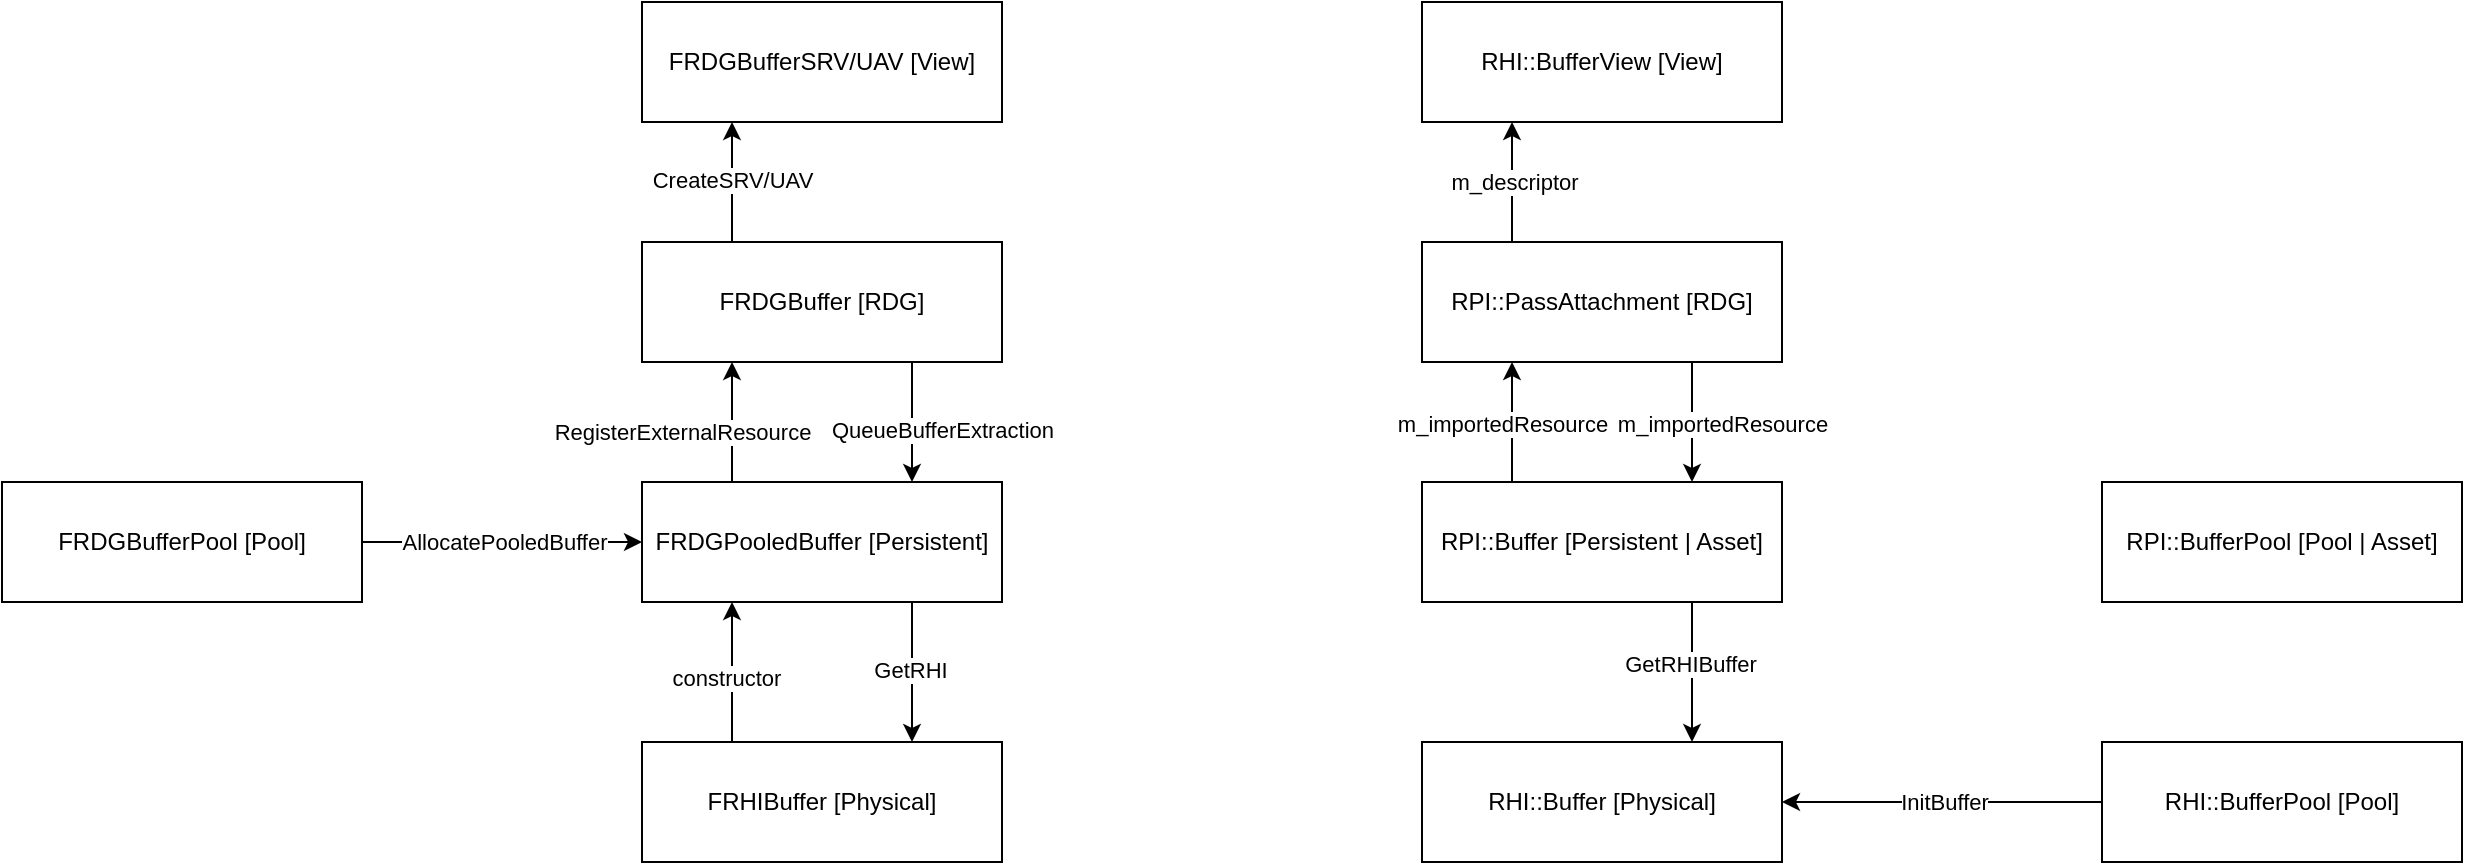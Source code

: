 <mxfile version="28.0.6">
  <diagram name="第 1 页" id="qQoMLbe446UCx21tgDgP">
    <mxGraphModel dx="2040" dy="631" grid="1" gridSize="10" guides="1" tooltips="1" connect="1" arrows="1" fold="1" page="1" pageScale="1" pageWidth="827" pageHeight="1169" math="0" shadow="0">
      <root>
        <mxCell id="0" />
        <mxCell id="1" parent="0" />
        <mxCell id="21PZatJOxBAHX9u_luXF-14" style="edgeStyle=orthogonalEdgeStyle;orthogonalLoop=1;jettySize=auto;html=1;exitX=0.75;exitY=1;exitDx=0;exitDy=0;entryX=0.75;entryY=0;entryDx=0;entryDy=0;" parent="1" source="NCb64TqYSXtvt93eE6UL-1" target="21PZatJOxBAHX9u_luXF-1" edge="1">
          <mxGeometry relative="1" as="geometry" />
        </mxCell>
        <mxCell id="21PZatJOxBAHX9u_luXF-15" value="QueueBufferExtraction" style="edgeLabel;html=1;align=center;verticalAlign=middle;resizable=0;points=[];" parent="21PZatJOxBAHX9u_luXF-14" vertex="1" connectable="0">
          <mxGeometry x="0.122" relative="1" as="geometry">
            <mxPoint x="15" as="offset" />
          </mxGeometry>
        </mxCell>
        <mxCell id="21PZatJOxBAHX9u_luXF-16" style="edgeStyle=orthogonalEdgeStyle;orthogonalLoop=1;jettySize=auto;html=1;exitX=0.25;exitY=0;exitDx=0;exitDy=0;entryX=0.25;entryY=1;entryDx=0;entryDy=0;" parent="1" source="NCb64TqYSXtvt93eE6UL-1" target="21PZatJOxBAHX9u_luXF-6" edge="1">
          <mxGeometry relative="1" as="geometry" />
        </mxCell>
        <mxCell id="21PZatJOxBAHX9u_luXF-18" value="CreateSRV/UAV" style="edgeLabel;html=1;align=center;verticalAlign=middle;resizable=0;points=[];" parent="21PZatJOxBAHX9u_luXF-16" vertex="1" connectable="0">
          <mxGeometry x="0.044" relative="1" as="geometry">
            <mxPoint as="offset" />
          </mxGeometry>
        </mxCell>
        <mxCell id="NCb64TqYSXtvt93eE6UL-1" value="FRDGBuffer [RDG]" style="rounded=0;whiteSpace=wrap;html=1;" parent="1" vertex="1">
          <mxGeometry x="200" y="120" width="180" height="60" as="geometry" />
        </mxCell>
        <mxCell id="21PZatJOxBAHX9u_luXF-10" style="edgeStyle=orthogonalEdgeStyle;orthogonalLoop=1;jettySize=auto;html=1;exitX=0.75;exitY=1;exitDx=0;exitDy=0;entryX=0.75;entryY=0;entryDx=0;entryDy=0;" parent="1" source="21PZatJOxBAHX9u_luXF-1" target="21PZatJOxBAHX9u_luXF-2" edge="1">
          <mxGeometry relative="1" as="geometry" />
        </mxCell>
        <mxCell id="21PZatJOxBAHX9u_luXF-11" value="GetRHI" style="edgeLabel;html=1;align=center;verticalAlign=middle;resizable=0;points=[];" parent="21PZatJOxBAHX9u_luXF-10" vertex="1" connectable="0">
          <mxGeometry x="-0.038" y="-1" relative="1" as="geometry">
            <mxPoint as="offset" />
          </mxGeometry>
        </mxCell>
        <mxCell id="21PZatJOxBAHX9u_luXF-12" style="edgeStyle=orthogonalEdgeStyle;orthogonalLoop=1;jettySize=auto;html=1;exitX=0.25;exitY=0;exitDx=0;exitDy=0;entryX=0.25;entryY=1;entryDx=0;entryDy=0;" parent="1" source="21PZatJOxBAHX9u_luXF-1" target="NCb64TqYSXtvt93eE6UL-1" edge="1">
          <mxGeometry relative="1" as="geometry" />
        </mxCell>
        <mxCell id="21PZatJOxBAHX9u_luXF-13" value="RegisterExternalResource" style="edgeLabel;html=1;align=center;verticalAlign=middle;resizable=0;points=[];" parent="21PZatJOxBAHX9u_luXF-12" vertex="1" connectable="0">
          <mxGeometry x="-0.156" y="-2" relative="1" as="geometry">
            <mxPoint x="-27" as="offset" />
          </mxGeometry>
        </mxCell>
        <mxCell id="21PZatJOxBAHX9u_luXF-1" value="FRDGPooledBuffer [Persistent]" style="rounded=0;whiteSpace=wrap;html=1;" parent="1" vertex="1">
          <mxGeometry x="200" y="240" width="180" height="60" as="geometry" />
        </mxCell>
        <mxCell id="21PZatJOxBAHX9u_luXF-8" style="edgeStyle=orthogonalEdgeStyle;orthogonalLoop=1;jettySize=auto;html=1;exitX=0.25;exitY=0;exitDx=0;exitDy=0;entryX=0.25;entryY=1;entryDx=0;entryDy=0;" parent="1" source="21PZatJOxBAHX9u_luXF-2" target="21PZatJOxBAHX9u_luXF-1" edge="1">
          <mxGeometry relative="1" as="geometry" />
        </mxCell>
        <mxCell id="21PZatJOxBAHX9u_luXF-9" value="constructor" style="edgeLabel;html=1;align=center;verticalAlign=middle;resizable=0;points=[];" parent="21PZatJOxBAHX9u_luXF-8" vertex="1" connectable="0">
          <mxGeometry x="-0.076" y="3" relative="1" as="geometry">
            <mxPoint as="offset" />
          </mxGeometry>
        </mxCell>
        <mxCell id="21PZatJOxBAHX9u_luXF-2" value="FRHIBuffer [Physical]" style="rounded=0;whiteSpace=wrap;html=1;" parent="1" vertex="1">
          <mxGeometry x="200" y="370" width="180" height="60" as="geometry" />
        </mxCell>
        <mxCell id="21PZatJOxBAHX9u_luXF-23" style="edgeStyle=orthogonalEdgeStyle;orthogonalLoop=1;jettySize=auto;html=1;exitX=0.25;exitY=0;exitDx=0;exitDy=0;entryX=0.25;entryY=1;entryDx=0;entryDy=0;" parent="1" source="21PZatJOxBAHX9u_luXF-3" target="21PZatJOxBAHX9u_luXF-7" edge="1">
          <mxGeometry relative="1" as="geometry" />
        </mxCell>
        <mxCell id="21PZatJOxBAHX9u_luXF-27" value="m_descriptor" style="edgeLabel;html=1;align=center;verticalAlign=middle;resizable=0;points=[];" parent="21PZatJOxBAHX9u_luXF-23" vertex="1" connectable="0">
          <mxGeometry x="0.111" y="-1" relative="1" as="geometry">
            <mxPoint y="3" as="offset" />
          </mxGeometry>
        </mxCell>
        <mxCell id="21PZatJOxBAHX9u_luXF-24" style="edgeStyle=orthogonalEdgeStyle;orthogonalLoop=1;jettySize=auto;html=1;exitX=0.75;exitY=1;exitDx=0;exitDy=0;entryX=0.75;entryY=0;entryDx=0;entryDy=0;" parent="1" source="21PZatJOxBAHX9u_luXF-3" target="21PZatJOxBAHX9u_luXF-5" edge="1">
          <mxGeometry relative="1" as="geometry" />
        </mxCell>
        <mxCell id="21PZatJOxBAHX9u_luXF-26" value="m_importedResource" style="edgeLabel;html=1;align=center;verticalAlign=middle;resizable=0;points=[];" parent="21PZatJOxBAHX9u_luXF-24" vertex="1" connectable="0">
          <mxGeometry x="0.022" y="2" relative="1" as="geometry">
            <mxPoint x="13" as="offset" />
          </mxGeometry>
        </mxCell>
        <mxCell id="21PZatJOxBAHX9u_luXF-3" value="RPI::PassAttachment [RDG]" style="rounded=0;whiteSpace=wrap;html=1;" parent="1" vertex="1">
          <mxGeometry x="590" y="120" width="180" height="60" as="geometry" />
        </mxCell>
        <mxCell id="21PZatJOxBAHX9u_luXF-4" value="RHI::Buffer [Physical]" style="rounded=0;whiteSpace=wrap;html=1;" parent="1" vertex="1">
          <mxGeometry x="590" y="370" width="180" height="60" as="geometry" />
        </mxCell>
        <mxCell id="21PZatJOxBAHX9u_luXF-19" style="edgeStyle=orthogonalEdgeStyle;orthogonalLoop=1;jettySize=auto;html=1;exitX=0.75;exitY=1;exitDx=0;exitDy=0;entryX=0.75;entryY=0;entryDx=0;entryDy=0;" parent="1" source="21PZatJOxBAHX9u_luXF-5" target="21PZatJOxBAHX9u_luXF-4" edge="1">
          <mxGeometry relative="1" as="geometry" />
        </mxCell>
        <mxCell id="21PZatJOxBAHX9u_luXF-20" value="GetRHIBuffer" style="edgeLabel;html=1;align=center;verticalAlign=middle;resizable=0;points=[];" parent="21PZatJOxBAHX9u_luXF-19" vertex="1" connectable="0">
          <mxGeometry x="-0.124" y="-1" relative="1" as="geometry">
            <mxPoint as="offset" />
          </mxGeometry>
        </mxCell>
        <mxCell id="21PZatJOxBAHX9u_luXF-21" style="edgeStyle=orthogonalEdgeStyle;orthogonalLoop=1;jettySize=auto;html=1;exitX=0.25;exitY=0;exitDx=0;exitDy=0;entryX=0.25;entryY=1;entryDx=0;entryDy=0;" parent="1" source="21PZatJOxBAHX9u_luXF-5" target="21PZatJOxBAHX9u_luXF-3" edge="1">
          <mxGeometry relative="1" as="geometry" />
        </mxCell>
        <mxCell id="21PZatJOxBAHX9u_luXF-22" value="m_importedResource" style="edgeLabel;html=1;align=center;verticalAlign=middle;resizable=0;points=[];" parent="21PZatJOxBAHX9u_luXF-21" vertex="1" connectable="0">
          <mxGeometry x="-0.022" relative="1" as="geometry">
            <mxPoint x="-5" as="offset" />
          </mxGeometry>
        </mxCell>
        <mxCell id="21PZatJOxBAHX9u_luXF-5" value="RPI::Buffer [Persistent | Asset]" style="rounded=0;whiteSpace=wrap;html=1;" parent="1" vertex="1">
          <mxGeometry x="590" y="240" width="180" height="60" as="geometry" />
        </mxCell>
        <mxCell id="21PZatJOxBAHX9u_luXF-6" value="FRDGBufferSRV/UAV [View]" style="rounded=0;whiteSpace=wrap;html=1;" parent="1" vertex="1">
          <mxGeometry x="200" width="180" height="60" as="geometry" />
        </mxCell>
        <mxCell id="21PZatJOxBAHX9u_luXF-7" value="RHI::BufferView [View]" style="rounded=0;whiteSpace=wrap;html=1;" parent="1" vertex="1">
          <mxGeometry x="590" width="180" height="60" as="geometry" />
        </mxCell>
        <mxCell id="dF8RnB-I_yv6K1FxDzUF-3" style="edgeStyle=orthogonalEdgeStyle;rounded=0;orthogonalLoop=1;jettySize=auto;html=1;exitX=1;exitY=0.5;exitDx=0;exitDy=0;entryX=0;entryY=0.5;entryDx=0;entryDy=0;" edge="1" parent="1" source="dF8RnB-I_yv6K1FxDzUF-1" target="21PZatJOxBAHX9u_luXF-1">
          <mxGeometry relative="1" as="geometry" />
        </mxCell>
        <mxCell id="dF8RnB-I_yv6K1FxDzUF-4" value="AllocatePooledBuffer" style="edgeLabel;html=1;align=center;verticalAlign=middle;resizable=0;points=[];" vertex="1" connectable="0" parent="dF8RnB-I_yv6K1FxDzUF-3">
          <mxGeometry x="-0.238" y="-1" relative="1" as="geometry">
            <mxPoint x="17" y="-1" as="offset" />
          </mxGeometry>
        </mxCell>
        <mxCell id="dF8RnB-I_yv6K1FxDzUF-1" value="FRDGBufferPool [Pool]" style="rounded=0;whiteSpace=wrap;html=1;" vertex="1" parent="1">
          <mxGeometry x="-120" y="240" width="180" height="60" as="geometry" />
        </mxCell>
        <mxCell id="dF8RnB-I_yv6K1FxDzUF-5" value="RPI::BufferPool [Pool | Asset]" style="rounded=0;whiteSpace=wrap;html=1;" vertex="1" parent="1">
          <mxGeometry x="930" y="240" width="180" height="60" as="geometry" />
        </mxCell>
        <mxCell id="dF8RnB-I_yv6K1FxDzUF-8" style="edgeStyle=orthogonalEdgeStyle;rounded=0;orthogonalLoop=1;jettySize=auto;html=1;exitX=0;exitY=0.5;exitDx=0;exitDy=0;entryX=1;entryY=0.5;entryDx=0;entryDy=0;" edge="1" parent="1" source="dF8RnB-I_yv6K1FxDzUF-7" target="21PZatJOxBAHX9u_luXF-4">
          <mxGeometry relative="1" as="geometry" />
        </mxCell>
        <mxCell id="dF8RnB-I_yv6K1FxDzUF-9" value="InitBuffer" style="edgeLabel;html=1;align=center;verticalAlign=middle;resizable=0;points=[];" vertex="1" connectable="0" parent="dF8RnB-I_yv6K1FxDzUF-8">
          <mxGeometry x="0.158" y="-1" relative="1" as="geometry">
            <mxPoint x="13" y="1" as="offset" />
          </mxGeometry>
        </mxCell>
        <mxCell id="dF8RnB-I_yv6K1FxDzUF-7" value="RHI::BufferPool [Pool]" style="rounded=0;whiteSpace=wrap;html=1;" vertex="1" parent="1">
          <mxGeometry x="930" y="370" width="180" height="60" as="geometry" />
        </mxCell>
      </root>
    </mxGraphModel>
  </diagram>
</mxfile>
